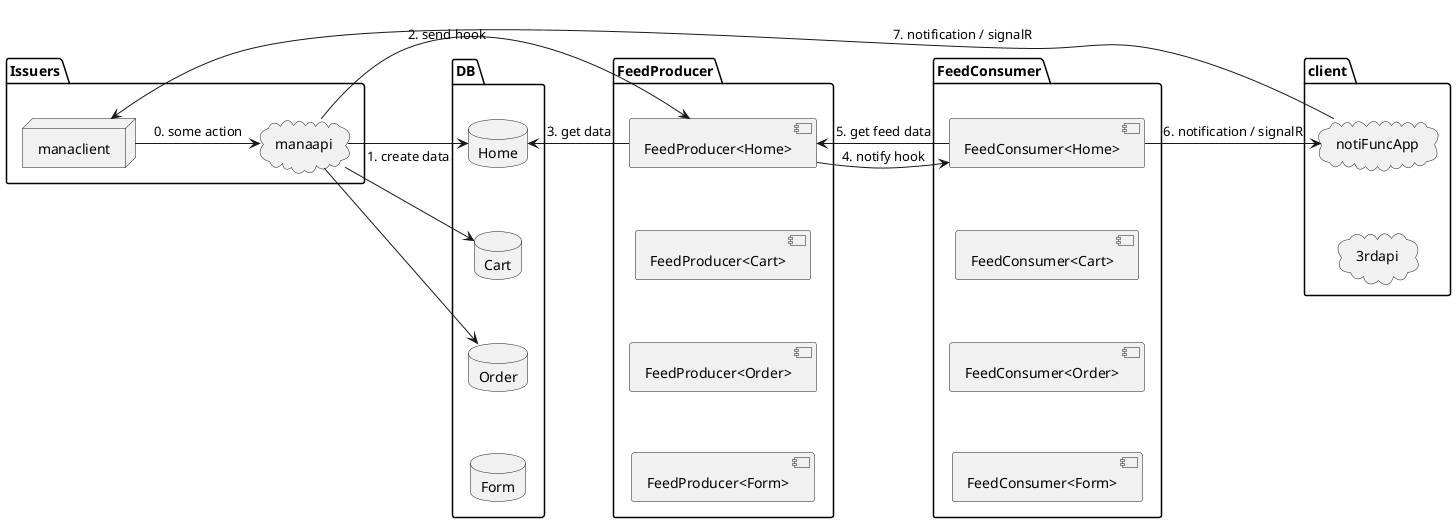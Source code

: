 @startuml
package Issuers {
    node manaclient
    cloud manaapi
}

package DB {
    database Home
    database Cart
    database Order
    database Form

    Home -[hidden]- Cart
    Cart -[hidden]- Order
    Order -[hidden]- Form
}

package FeedProducer {
    [FeedProducer<Home>]
    [FeedProducer<Cart>]
    [FeedProducer<Order>]
    [FeedProducer<Form>]
    
    [FeedProducer<Home>] -[hidden]- [FeedProducer<Cart>]
    [FeedProducer<Cart>] -[hidden]- [FeedProducer<Order>]
    [FeedProducer<Order>] -[hidden]- [FeedProducer<Form>]
}

package FeedConsumer {
    [FeedConsumer<Home>]
    [FeedConsumer<Cart>]
    [FeedConsumer<Order>]
    [FeedConsumer<Form>]

    [FeedConsumer<Home>] -[hidden]- [FeedConsumer<Cart>]
    [FeedConsumer<Cart>] -[hidden]- [FeedConsumer<Order>]
    [FeedConsumer<Order>] -[hidden]- [FeedConsumer<Form>]
}

package client {
    cloud notiFuncApp
    cloud 3rdapi

    notiFuncApp -[hidden]- 3rdapi
}

manaclient -> manaapi : 0. some action

manaapi -r-> Home : 1. create data
manaapi -r-> Cart
manaapi -r-> Order
' manaapi -> Form

manaapi -> [FeedProducer<Home>] : 2. send hook
Home <- [FeedProducer<Home>] : 3. get data
[FeedProducer<Home>] -> [FeedConsumer<Home>] : 4. notify hook
[FeedProducer<Home>] <- [FeedConsumer<Home>] : 5. get feed data
[FeedConsumer<Home>] -> notiFuncApp : 6. notification / signalR
notiFuncApp -> manaclient : 7. notification / signalR

@enduml